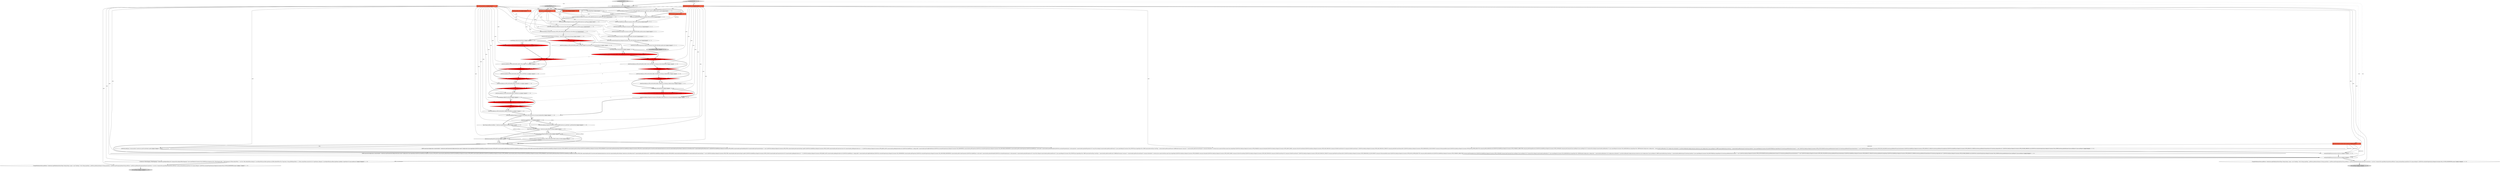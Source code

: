 digraph {
11 [style = filled, label = "navSettings.isShowSystemObjects()@@@11@@@['1', '0', '0']", fillcolor = red, shape = diamond image = "AAA1AAABBB1BBB"];
61 [style = filled, label = "JSONUtils.fieldNE(json,RegistryConstants.ATTR_DESCRIPTION,filter.getDescription())@@@7@@@['0', '0', '1']", fillcolor = white, shape = ellipse image = "AAA0AAABBB3BBB"];
65 [style = filled, label = "JSONUtils.serializeStringList(json,RegistryConstants.TAG_INCLUDE,filter.getInclude())@@@9@@@['0', '0', '1']", fillcolor = white, shape = ellipse image = "AAA0AAABBB3BBB"];
53 [style = filled, label = "navSettings.isShowUtilityObjects()@@@12@@@['0', '1', '0']", fillcolor = red, shape = diamond image = "AAA1AAABBB2BBB"];
17 [style = filled, label = "JSONUtils.field(json,ATTR_NAVIGATOR_SHOW_ONLY_ENTITIES,navSettings.isShowOnlyEntities())@@@13@@@['1', '0', '0']", fillcolor = white, shape = ellipse image = "AAA0AAABBB1BBB"];
34 [style = filled, label = "{SimplePreferenceStore prefStore = dataSource.getPreferenceStore()Map<String,String> props = new TreeMap<>()for (String propName : prefStore.preferenceNames()){String propValue = prefStore.getString(propName)String defValue = prefStore.getDefaultString(propName)if (propValue != null && !CommonUtils.equalObjects(propValue,defValue)) {props.put(propName,propValue)}}if (!props.isEmpty()) {JSONUtils.serializeProperties(json,RegistryConstants.TAG_CUSTOM_PROPERTIES,props)}}@@@126@@@['1', '0', '0']", fillcolor = white, shape = ellipse image = "AAA0AAABBB1BBB"];
55 [style = filled, label = "navSettings.isHideFolders()@@@14@@@['0', '1', '0']", fillcolor = red, shape = diamond image = "AAA1AAABBB2BBB"];
57 [style = filled, label = "navSettings.isHideSchemas()@@@15@@@['0', '1', '0']", fillcolor = red, shape = diamond image = "AAA1AAABBB2BBB"];
58 [style = filled, label = "{Collection<FilterMapping> filterMappings = dataSource.getObjectFilters()if (!CommonUtils.isEmpty(filterMappings)) {json.name(RegistryConstants.TAG_FILTERS)json.beginArray()for (FilterMapping filter : filterMappings){if (filter.defaultFilter != null && !filter.defaultFilter.isEmpty()) {saveObjectFiler(json,filter.typeName,null,filter.defaultFilter)}for (Map.Entry<String,DBSObjectFilter> cf : filter.customFilters.entrySet()){if (!cf.getValue().isEmpty()) {saveObjectFiler(json,filter.typeName,cf.getKey(),cf.getValue())}}}json.endArray()}}@@@109@@@['0', '1', '0']", fillcolor = white, shape = ellipse image = "AAA0AAABBB2BBB"];
8 [style = filled, label = "JSONUtils.fieldNE(json,RegistryConstants.ATTR_ID,objectID)@@@4@@@['1', '1', '1']", fillcolor = white, shape = ellipse image = "AAA0AAABBB1BBB"];
33 [style = filled, label = "final String lockPasswordHash = dataSource.getLockPasswordHash()@@@22@@@['1', '1', '0']", fillcolor = white, shape = ellipse image = "AAA0AAABBB1BBB"];
37 [style = filled, label = "JSONUtils.field(json,RegistryConstants.ATTR_FOLDER,dataSource.getFolder().getFolderPath())@@@20@@@['0', '1', '0']", fillcolor = white, shape = ellipse image = "AAA0AAABBB2BBB"];
9 [style = filled, label = "json.endObject()@@@140@@@['1', '0', '0']", fillcolor = lightgray, shape = ellipse image = "AAA0AAABBB1BBB"];
39 [style = filled, label = "JSONUtils.field(json,ATTR_NAVIGATOR_MERGE_ENTITIES,true)@@@17@@@['0', '1', '0']", fillcolor = white, shape = ellipse image = "AAA0AAABBB2BBB"];
62 [style = filled, label = "saveObjectFiler['0', '0', '1']", fillcolor = lightgray, shape = diamond image = "AAA0AAABBB3BBB"];
66 [style = filled, label = "JsonWriter json@@@2@@@['0', '0', '1']", fillcolor = tomato, shape = box image = "AAA0AAABBB3BBB"];
50 [style = filled, label = "saveDataSource['0', '1', '0']", fillcolor = lightgray, shape = diamond image = "AAA0AAABBB2BBB"];
1 [style = filled, label = "serializeModifyPermissions(json,dataSource)@@@108@@@['1', '1', '0']", fillcolor = white, shape = ellipse image = "AAA0AAABBB1BBB"];
36 [style = filled, label = "JSONUtils.field(json,ATTR_NAVIGATOR_SHOW_ONLY_ENTITIES,true)@@@13@@@['0', '1', '0']", fillcolor = white, shape = ellipse image = "AAA0AAABBB2BBB"];
23 [style = filled, label = "JSONUtils.field(json,RegistryConstants.ATTR_SAVE_PASSWORD,dataSource.isSavePassword())@@@9@@@['1', '1', '0']", fillcolor = white, shape = ellipse image = "AAA0AAABBB1BBB"];
19 [style = filled, label = "JSONUtils.field(json,ATTR_NAVIGATOR_SHOW_UTIL_OBJECTS,navSettings.isShowUtilityObjects())@@@12@@@['1', '0', '0']", fillcolor = red, shape = ellipse image = "AAA1AAABBB1BBB"];
49 [style = filled, label = "JSONUtils.field(json,ATTR_NAVIGATOR_HIDE_VIRTUAL,true)@@@16@@@['0', '1', '0']", fillcolor = red, shape = ellipse image = "AAA1AAABBB2BBB"];
44 [style = filled, label = "JSONUtils.field(json,\"virtual-model-id\",dataSource.getVirtualModel().getId())@@@27@@@['0', '1', '0']", fillcolor = white, shape = ellipse image = "AAA0AAABBB2BBB"];
2 [style = filled, label = "DataSourceNavigatorSettings navSettings = dataSource.getNavigatorSettings()@@@10@@@['1', '1', '0']", fillcolor = white, shape = ellipse image = "AAA0AAABBB1BBB"];
71 [style = filled, label = "JSONUtils.serializeStringList(json,RegistryConstants.TAG_EXCLUDE,filter.getExclude())@@@10@@@['0', '0', '1']", fillcolor = white, shape = ellipse image = "AAA0AAABBB3BBB"];
22 [style = filled, label = "saveDataSource['1', '0', '0']", fillcolor = lightgray, shape = diamond image = "AAA0AAABBB1BBB"];
24 [style = filled, label = "JSONUtils.field(json,RegistryConstants.ATTR_NAME,dataSource.getName())@@@7@@@['1', '1', '0']", fillcolor = white, shape = ellipse image = "AAA0AAABBB1BBB"];
35 [style = filled, label = "JSONUtils.field(json,ATTR_NAVIGATOR_MERGE_ENTITIES,navSettings.isMergeEntities())@@@16@@@['1', '0', '0']", fillcolor = red, shape = ellipse image = "AAA1AAABBB1BBB"];
45 [style = filled, label = "JSONUtils.field(json,ATTR_NAVIGATOR_SHOW_SYSTEM_OBJECTS,true)@@@11@@@['0', '1', '0']", fillcolor = red, shape = ellipse image = "AAA1AAABBB2BBB"];
21 [style = filled, label = "dataSource.hasSharedVirtualModel()@@@26@@@['1', '1', '0']", fillcolor = white, shape = diamond image = "AAA0AAABBB1BBB"];
29 [style = filled, label = "navSettings.isHideFolders()@@@14@@@['1', '0', '0']", fillcolor = red, shape = diamond image = "AAA1AAABBB1BBB"];
67 [style = filled, label = "String objectID@@@2@@@['0', '0', '1']", fillcolor = tomato, shape = box image = "AAA0AAABBB3BBB"];
63 [style = filled, label = "json.beginObject()@@@3@@@['0', '0', '1']", fillcolor = white, shape = ellipse image = "AAA0AAABBB3BBB"];
68 [style = filled, label = "json.endObject()@@@11@@@['0', '0', '1']", fillcolor = lightgray, shape = ellipse image = "AAA0AAABBB3BBB"];
70 [style = filled, label = "JSONUtils.fieldNE(json,RegistryConstants.ATTR_NAME,filter.getName())@@@6@@@['0', '0', '1']", fillcolor = white, shape = ellipse image = "AAA0AAABBB3BBB"];
14 [style = filled, label = "JSONUtils.field(json,RegistryConstants.ATTR_DRIVER,dataSource.getDriver().getId())@@@6@@@['1', '1', '0']", fillcolor = white, shape = ellipse image = "AAA0AAABBB1BBB"];
59 [style = filled, label = "JSONUtils.field(json,RegistryConstants.ATTR_ENABLED,filter.isEnabled())@@@8@@@['0', '0', '1']", fillcolor = white, shape = ellipse image = "AAA0AAABBB3BBB"];
26 [style = filled, label = "navSettings.isShowOnlyEntities()@@@13@@@['1', '0', '0']", fillcolor = red, shape = diamond image = "AAA1AAABBB1BBB"];
64 [style = filled, label = "DBSObjectFilter filter@@@2@@@['0', '0', '1']", fillcolor = tomato, shape = box image = "AAA0AAABBB3BBB"];
20 [style = filled, label = "JSONUtils.field(json,ATTR_NAVIGATOR_HIDE_SCHEMAS,navSettings.isHideSchemas())@@@15@@@['1', '0', '0']", fillcolor = white, shape = ellipse image = "AAA0AAABBB1BBB"];
15 [style = filled, label = "dataSource.getFolder() != null@@@19@@@['1', '1', '0']", fillcolor = white, shape = diamond image = "AAA0AAABBB1BBB"];
30 [style = filled, label = "navSettings.isHideSchemas()@@@15@@@['1', '0', '0']", fillcolor = red, shape = diamond image = "AAA1AAABBB1BBB"];
43 [style = filled, label = "@NotNull JsonWriter json@@@2@@@['0', '1', '0']", fillcolor = tomato, shape = box image = "AAA0AAABBB2BBB"];
7 [style = filled, label = "JSONUtils.field(json,RegistryConstants.ATTR_READ_ONLY,dataSource.isConnectionReadOnly())@@@18@@@['1', '1', '0']", fillcolor = white, shape = ellipse image = "AAA0AAABBB1BBB"];
13 [style = filled, label = "dataSource.hasSharedVirtualModel()@@@25@@@['1', '0', '0']", fillcolor = white, shape = diamond image = "AAA0AAABBB1BBB"];
46 [style = filled, label = "{DBPConnectionConfiguration connectionInfo = dataSource.getConnectionConfiguration()json.name(\"configuration\")json.beginObject()JSONUtils.fieldNE(json,RegistryConstants.ATTR_HOST,connectionInfo.getHostName())JSONUtils.fieldNE(json,RegistryConstants.ATTR_PORT,connectionInfo.getHostPort())JSONUtils.fieldNE(json,RegistryConstants.ATTR_SERVER,connectionInfo.getServerName())JSONUtils.fieldNE(json,RegistryConstants.ATTR_DATABASE,connectionInfo.getDatabaseName())JSONUtils.fieldNE(json,RegistryConstants.ATTR_URL,connectionInfo.getUrl())saveSecuredCredentials(dataSource,null,null,connectionInfo.getUserName(),dataSource.isSavePassword()? connectionInfo.getUserPassword(): null)JSONUtils.fieldNE(json,RegistryConstants.ATTR_HOME,connectionInfo.getClientHomeId())if (connectionInfo.getConnectionType() != null) {JSONUtils.field(json,RegistryConstants.ATTR_TYPE,connectionInfo.getConnectionType().getId())}JSONUtils.fieldNE(json,RegistryConstants.ATTR_COLOR,connectionInfo.getConnectionColor())if (connectionInfo.getKeepAliveInterval() > 0) {JSONUtils.field(json,RegistryConstants.ATTR_KEEP_ALIVE,connectionInfo.getKeepAliveInterval())}JSONUtils.fieldNE(json,\"config-profile\",connectionInfo.getConfigProfileName())JSONUtils.serializeProperties(json,RegistryConstants.TAG_PROPERTIES,connectionInfo.getProperties())JSONUtils.serializeProperties(json,RegistryConstants.TAG_PROVIDER_PROPERTIES,connectionInfo.getProviderProperties())JSONUtils.fieldNE(json,\"auth-model\",connectionInfo.getAuthModelId())JSONUtils.serializeProperties(json,\"auth-properties\",connectionInfo.getAuthProperties())if (!ArrayUtils.isEmpty(connectionInfo.getDeclaredEvents())) {json.name(RegistryConstants.TAG_EVENTS)json.beginObject()for (DBPConnectionEventType eventType : connectionInfo.getDeclaredEvents()){DBRShellCommand command = connectionInfo.getEvent(eventType)if (!command.isEnabled()) {continue}json.name(eventType.name())json.beginObject()JSONUtils.field(json,RegistryConstants.ATTR_ENABLED,command.isEnabled())JSONUtils.field(json,RegistryConstants.ATTR_SHOW_PANEL,command.isShowProcessPanel())JSONUtils.field(json,RegistryConstants.ATTR_WAIT_PROCESS,command.isWaitProcessFinish())if (command.isWaitProcessFinish()) {JSONUtils.field(json,RegistryConstants.ATTR_WAIT_PROCESS_TIMEOUT,command.getWaitProcessTimeoutMs())}JSONUtils.field(json,RegistryConstants.ATTR_TERMINATE_AT_DISCONNECT,command.isTerminateAtDisconnect())JSONUtils.field(json,RegistryConstants.ATTR_PAUSE_AFTER_EXECUTE,command.getPauseAfterExecute())JSONUtils.fieldNE(json,RegistryConstants.ATTR_WORKING_DIRECTORY,command.getWorkingDirectory())JSONUtils.fieldNE(json,RegistryConstants.ATTR_COMMAND,command.getCommand())json.endObject()}json.endObject()}if (!CommonUtils.isEmpty(connectionInfo.getHandlers())) {json.name(RegistryConstants.TAG_HANDLERS)json.beginObject()for (DBWHandlerConfiguration configuration : connectionInfo.getHandlers()){if (configuration.isEnabled()) {saveNetworkHandlerConfiguration(json,dataSource,null,configuration)}}json.endObject()}{DBPConnectionBootstrap bootstrap = connectionInfo.getBootstrap()if (bootstrap.hasData()) {json.name(RegistryConstants.TAG_BOOTSTRAP)json.beginObject()if (bootstrap.getDefaultAutoCommit() != null) {JSONUtils.field(json,RegistryConstants.ATTR_AUTOCOMMIT,bootstrap.getDefaultAutoCommit())}if (bootstrap.getDefaultTransactionIsolation() != null) {JSONUtils.field(json,RegistryConstants.ATTR_TXN_ISOLATION,bootstrap.getDefaultTransactionIsolation())}JSONUtils.fieldNE(json,RegistryConstants.ATTR_DEFAULT_CATALOG,bootstrap.getDefaultCatalogName())JSONUtils.fieldNE(json,RegistryConstants.ATTR_DEFAULT_SCHEMA,bootstrap.getDefaultSchemaName())if (bootstrap.isIgnoreErrors()) {JSONUtils.field(json,RegistryConstants.ATTR_IGNORE_ERRORS,true)}JSONUtils.serializeStringList(json,RegistryConstants.TAG_QUERY,bootstrap.getInitQueries())json.endObject()}}json.endObject()}@@@29@@@['0', '1', '0']", fillcolor = white, shape = ellipse image = "AAA0AAABBB2BBB"];
60 [style = filled, label = "String typeName@@@2@@@['0', '0', '1']", fillcolor = tomato, shape = box image = "AAA0AAABBB3BBB"];
5 [style = filled, label = "json.name(dataSource.getId())@@@3@@@['1', '1', '0']", fillcolor = white, shape = ellipse image = "AAA0AAABBB1BBB"];
47 [style = filled, label = "JSONUtils.field(json,ATTR_NAVIGATOR_HIDE_SCHEMAS,true)@@@15@@@['0', '1', '0']", fillcolor = white, shape = ellipse image = "AAA0AAABBB2BBB"];
10 [style = filled, label = "!CommonUtils.isEmpty(lockPasswordHash)@@@23@@@['1', '1', '0']", fillcolor = white, shape = diamond image = "AAA0AAABBB1BBB"];
41 [style = filled, label = "JSONUtils.field(json,ATTR_NAVIGATOR_HIDE_FOLDERS,true)@@@14@@@['0', '1', '0']", fillcolor = white, shape = ellipse image = "AAA0AAABBB2BBB"];
48 [style = filled, label = "navSettings.isShowOnlyEntities()@@@13@@@['0', '1', '0']", fillcolor = red, shape = diamond image = "AAA1AAABBB2BBB"];
18 [style = filled, label = "@NotNull JsonWriter json@@@2@@@['1', '0', '0']", fillcolor = tomato, shape = box image = "AAA0AAABBB1BBB"];
3 [style = filled, label = "JSONUtils.fieldNE(json,RegistryConstants.TAG_DESCRIPTION,dataSource.getDescription())@@@8@@@['1', '1', '0']", fillcolor = white, shape = ellipse image = "AAA0AAABBB1BBB"];
27 [style = filled, label = "JSONUtils.field(json,ATTR_NAVIGATOR_HIDE_FOLDERS,navSettings.isHideFolders())@@@14@@@['1', '0', '0']", fillcolor = white, shape = ellipse image = "AAA0AAABBB1BBB"];
28 [style = filled, label = "serializeModifyPermissions(json,dataSource)@@@107@@@['1', '0', '0']", fillcolor = white, shape = ellipse image = "AAA0AAABBB1BBB"];
4 [style = filled, label = "JSONUtils.field(json,RegistryConstants.ATTR_READ_ONLY,dataSource.isConnectionReadOnly())@@@17@@@['1', '0', '0']", fillcolor = white, shape = ellipse image = "AAA0AAABBB1BBB"];
12 [style = filled, label = "navSettings.isShowUtilityObjects()@@@12@@@['1', '0', '0']", fillcolor = white, shape = diamond image = "AAA0AAABBB1BBB"];
0 [style = filled, label = "JSONUtils.field(json,ATTR_NAVIGATOR_SHOW_SYSTEM_OBJECTS,navSettings.isShowSystemObjects())@@@11@@@['1', '0', '0']", fillcolor = white, shape = ellipse image = "AAA0AAABBB1BBB"];
25 [style = filled, label = "{DBPConnectionConfiguration connectionInfo = dataSource.getConnectionConfiguration()json.name(\"configuration\")json.beginObject()JSONUtils.fieldNE(json,RegistryConstants.ATTR_HOST,connectionInfo.getHostName())JSONUtils.fieldNE(json,RegistryConstants.ATTR_PORT,connectionInfo.getHostPort())JSONUtils.fieldNE(json,RegistryConstants.ATTR_SERVER,connectionInfo.getServerName())JSONUtils.fieldNE(json,RegistryConstants.ATTR_DATABASE,connectionInfo.getDatabaseName())JSONUtils.fieldNE(json,RegistryConstants.ATTR_URL,connectionInfo.getUrl())saveSecuredCredentials(dataSource,null,null,connectionInfo.getUserName(),dataSource.isSavePassword()? connectionInfo.getUserPassword(): null)JSONUtils.fieldNE(json,RegistryConstants.ATTR_HOME,connectionInfo.getClientHomeId())if (connectionInfo.getConnectionType() != null) {JSONUtils.field(json,RegistryConstants.ATTR_TYPE,connectionInfo.getConnectionType().getId())}JSONUtils.fieldNE(json,RegistryConstants.ATTR_COLOR,connectionInfo.getConnectionColor())if (connectionInfo.getKeepAliveInterval() > 0) {JSONUtils.field(json,RegistryConstants.ATTR_KEEP_ALIVE,connectionInfo.getKeepAliveInterval())}JSONUtils.fieldNE(json,\"config-profile\",connectionInfo.getConfigProfileName())JSONUtils.serializeProperties(json,RegistryConstants.TAG_PROPERTIES,connectionInfo.getProperties())JSONUtils.serializeProperties(json,RegistryConstants.TAG_PROVIDER_PROPERTIES,connectionInfo.getProviderProperties())JSONUtils.fieldNE(json,\"auth-model\",connectionInfo.getAuthModelId())JSONUtils.serializeProperties(json,\"auth-properties\",connectionInfo.getAuthProperties())if (!ArrayUtils.isEmpty(connectionInfo.getDeclaredEvents())) {json.name(RegistryConstants.TAG_EVENTS)json.beginObject()for (DBPConnectionEventType eventType : connectionInfo.getDeclaredEvents()){DBRShellCommand command = connectionInfo.getEvent(eventType)if (!command.isEnabled()) {continue}json.name(eventType.name())json.beginObject()JSONUtils.field(json,RegistryConstants.ATTR_ENABLED,command.isEnabled())JSONUtils.field(json,RegistryConstants.ATTR_SHOW_PANEL,command.isShowProcessPanel())JSONUtils.field(json,RegistryConstants.ATTR_WAIT_PROCESS,command.isWaitProcessFinish())if (command.isWaitProcessFinish()) {JSONUtils.field(json,RegistryConstants.ATTR_WAIT_PROCESS_TIMEOUT,command.getWaitProcessTimeoutMs())}JSONUtils.field(json,RegistryConstants.ATTR_TERMINATE_AT_DISCONNECT,command.isTerminateAtDisconnect())JSONUtils.field(json,RegistryConstants.ATTR_PAUSE_AFTER_EXECUTE,command.getPauseAfterExecute())JSONUtils.fieldNE(json,RegistryConstants.ATTR_WORKING_DIRECTORY,command.getWorkingDirectory())JSONUtils.fieldNE(json,RegistryConstants.ATTR_COMMAND,command.getCommand())json.endObject()}json.endObject()}if (!CommonUtils.isEmpty(connectionInfo.getHandlers())) {json.name(RegistryConstants.TAG_HANDLERS)json.beginObject()for (DBWHandlerConfiguration configuration : connectionInfo.getHandlers()){if (configuration.isEnabled()) {saveNetworkHandlerConfiguration(json,dataSource,null,configuration)}}json.endObject()}{DBPConnectionBootstrap bootstrap = connectionInfo.getBootstrap()if (bootstrap.hasData()) {json.name(RegistryConstants.TAG_BOOTSTRAP)json.beginObject()if (bootstrap.getDefaultAutoCommit() != null) {JSONUtils.field(json,RegistryConstants.ATTR_AUTOCOMMIT,bootstrap.getDefaultAutoCommit())}if (bootstrap.getDefaultTransactionIsolation() != null) {JSONUtils.field(json,RegistryConstants.ATTR_TXN_ISOLATION,bootstrap.getDefaultTransactionIsolation())}JSONUtils.fieldNE(json,RegistryConstants.ATTR_DEFAULT_CATALOG,bootstrap.getDefaultCatalogName())JSONUtils.fieldNE(json,RegistryConstants.ATTR_DEFAULT_SCHEMA,bootstrap.getDefaultSchemaName())if (bootstrap.isIgnoreErrors()) {JSONUtils.field(json,RegistryConstants.ATTR_IGNORE_ERRORS,true)}JSONUtils.serializeStringList(json,RegistryConstants.TAG_QUERY,bootstrap.getInitQueries())json.endObject()}}json.endObject()}@@@28@@@['1', '0', '0']", fillcolor = white, shape = ellipse image = "AAA0AAABBB1BBB"];
52 [style = filled, label = "JSONUtils.field(json,ATTR_NAVIGATOR_SHOW_UTIL_OBJECTS,true)@@@12@@@['0', '1', '0']", fillcolor = white, shape = ellipse image = "AAA0AAABBB2BBB"];
42 [style = filled, label = "json.endObject()@@@141@@@['0', '1', '0']", fillcolor = lightgray, shape = ellipse image = "AAA0AAABBB2BBB"];
54 [style = filled, label = "{SimplePreferenceStore prefStore = dataSource.getPreferenceStore()Map<String,String> props = new TreeMap<>()for (String propName : prefStore.preferenceNames()){String propValue = prefStore.getString(propName)String defValue = prefStore.getDefaultString(propName)if (propValue != null && !CommonUtils.equalObjects(propValue,defValue)) {props.put(propName,propValue)}}if (!props.isEmpty()) {JSONUtils.serializeProperties(json,RegistryConstants.TAG_CUSTOM_PROPERTIES,props)}}@@@127@@@['0', '1', '0']", fillcolor = white, shape = ellipse image = "AAA0AAABBB2BBB"];
32 [style = filled, label = "final String lockPasswordHash = dataSource.getLockPasswordHash()@@@21@@@['1', '0', '0']", fillcolor = white, shape = ellipse image = "AAA0AAABBB1BBB"];
56 [style = filled, label = "JSONUtils.field(json,RegistryConstants.ATTR_LOCK_PASSWORD,lockPasswordHash)@@@24@@@['0', '1', '0']", fillcolor = white, shape = ellipse image = "AAA0AAABBB2BBB"];
6 [style = filled, label = "JSONUtils.field(json,RegistryConstants.ATTR_PROVIDER,dataSource.getDriver().getProviderDescriptor().getId())@@@5@@@['1', '1', '0']", fillcolor = white, shape = ellipse image = "AAA0AAABBB1BBB"];
38 [style = filled, label = "navSettings.isShowSystemObjects()@@@11@@@['0', '1', '0']", fillcolor = white, shape = diamond image = "AAA0AAABBB2BBB"];
69 [style = filled, label = "JSONUtils.fieldNE(json,RegistryConstants.ATTR_TYPE,typeName)@@@5@@@['0', '0', '1']", fillcolor = white, shape = ellipse image = "AAA0AAABBB3BBB"];
40 [style = filled, label = "navSettings.isHideVirtualModel()@@@16@@@['0', '1', '0']", fillcolor = white, shape = diamond image = "AAA0AAABBB2BBB"];
16 [style = filled, label = "navSettings.isMergeEntities()@@@16@@@['1', '0', '0']", fillcolor = white, shape = diamond image = "AAA0AAABBB1BBB"];
51 [style = filled, label = "navSettings.isMergeEntities()@@@17@@@['0', '1', '0']", fillcolor = red, shape = diamond image = "AAA1AAABBB2BBB"];
31 [style = filled, label = "@NotNull DataSourceDescriptor dataSource@@@2@@@['1', '1', '0']", fillcolor = tomato, shape = box image = "AAA0AAABBB1BBB"];
14->24 [style = bold, label=""];
7->32 [style = bold, label=""];
40->49 [style = bold, label=""];
34->9 [style = bold, label=""];
22->31 [style = dotted, label="true"];
29->30 [style = bold, label=""];
30->20 [style = bold, label=""];
18->24 [style = solid, label="json"];
53->52 [style = dotted, label="true"];
49->51 [style = bold, label=""];
8->6 [style = bold, label=""];
61->59 [style = bold, label=""];
43->41 [style = solid, label="json"];
60->69 [style = solid, label="typeName"];
36->55 [style = bold, label=""];
43->56 [style = solid, label="json"];
44->46 [style = bold, label=""];
21->46 [style = bold, label=""];
55->57 [style = bold, label=""];
18->34 [style = solid, label="json"];
20->16 [style = bold, label=""];
50->5 [style = bold, label=""];
62->64 [style = dotted, label="true"];
18->15 [style = solid, label="json"];
13->21 [style = dotted, label="true"];
11->0 [style = dotted, label="true"];
31->46 [style = solid, label="dataSource"];
51->7 [style = bold, label=""];
51->39 [style = bold, label=""];
43->47 [style = solid, label="json"];
43->7 [style = solid, label="json"];
37->33 [style = bold, label=""];
66->70 [style = solid, label="json"];
53->48 [style = bold, label=""];
40->49 [style = dotted, label="true"];
43->45 [style = solid, label="json"];
13->25 [style = bold, label=""];
31->25 [style = solid, label="dataSource"];
21->44 [style = bold, label=""];
25->28 [style = bold, label=""];
6->8 [style = dashed, label="0"];
55->41 [style = bold, label=""];
35->49 [style = dashed, label="0"];
66->59 [style = solid, label="json"];
26->17 [style = bold, label=""];
57->40 [style = bold, label=""];
43->24 [style = solid, label="json"];
40->51 [style = bold, label=""];
53->52 [style = bold, label=""];
27->30 [style = bold, label=""];
38->53 [style = bold, label=""];
66->69 [style = solid, label="json"];
11->12 [style = bold, label=""];
38->45 [style = bold, label=""];
50->43 [style = dotted, label="true"];
10->21 [style = bold, label=""];
23->59 [style = dashed, label="0"];
21->25 [style = bold, label=""];
57->47 [style = dotted, label="true"];
32->10 [style = solid, label="lockPasswordHash"];
33->13 [style = bold, label=""];
22->5 [style = bold, label=""];
58->54 [style = bold, label=""];
31->28 [style = solid, label="dataSource"];
48->36 [style = dotted, label="true"];
19->53 [style = dashed, label="0"];
43->52 [style = solid, label="json"];
18->28 [style = solid, label="json"];
29->27 [style = bold, label=""];
33->56 [style = solid, label="lockPasswordHash"];
3->23 [style = bold, label=""];
18->21 [style = solid, label="json"];
18->25 [style = solid, label="json"];
1->58 [style = bold, label=""];
39->7 [style = bold, label=""];
71->68 [style = bold, label=""];
12->19 [style = dotted, label="true"];
18->14 [style = solid, label="json"];
18->0 [style = solid, label="json"];
19->26 [style = bold, label=""];
56->21 [style = bold, label=""];
48->55 [style = bold, label=""];
52->48 [style = bold, label=""];
62->67 [style = dotted, label="true"];
43->36 [style = solid, label="json"];
8->69 [style = bold, label=""];
43->58 [style = solid, label="json"];
62->60 [style = dotted, label="true"];
43->37 [style = solid, label="json"];
24->3 [style = bold, label=""];
33->10 [style = dotted, label="true"];
18->6 [style = solid, label="json"];
15->33 [style = bold, label=""];
43->6 [style = solid, label="json"];
70->61 [style = bold, label=""];
43->23 [style = solid, label="json"];
62->66 [style = dotted, label="true"];
22->18 [style = dotted, label="true"];
3->61 [style = dashed, label="0"];
47->40 [style = bold, label=""];
16->35 [style = dotted, label="true"];
0->12 [style = bold, label=""];
18->19 [style = solid, label="json"];
51->39 [style = dotted, label="true"];
59->65 [style = bold, label=""];
18->35 [style = solid, label="json"];
45->53 [style = bold, label=""];
30->57 [style = dashed, label="0"];
31->1 [style = solid, label="dataSource"];
65->71 [style = bold, label=""];
7->15 [style = dotted, label="true"];
32->33 [style = bold, label=""];
4->7 [style = bold, label=""];
10->56 [style = dotted, label="true"];
54->42 [style = bold, label=""];
18->20 [style = solid, label="json"];
1->34 [style = bold, label=""];
43->54 [style = solid, label="json"];
10->13 [style = bold, label=""];
30->20 [style = dotted, label="true"];
26->17 [style = dotted, label="true"];
18->1 [style = solid, label="json"];
7->15 [style = bold, label=""];
18->3 [style = solid, label="json"];
66->61 [style = solid, label="json"];
67->8 [style = solid, label="objectID"];
15->37 [style = dotted, label="true"];
43->39 [style = solid, label="json"];
23->2 [style = bold, label=""];
38->45 [style = dotted, label="true"];
16->4 [style = bold, label=""];
57->47 [style = bold, label=""];
15->37 [style = bold, label=""];
2->11 [style = bold, label=""];
26->48 [style = dashed, label="0"];
5->8 [style = bold, label=""];
66->65 [style = solid, label="json"];
48->36 [style = bold, label=""];
10->56 [style = bold, label=""];
29->27 [style = dotted, label="true"];
26->29 [style = bold, label=""];
18->4 [style = solid, label="json"];
62->63 [style = bold, label=""];
66->8 [style = solid, label="json"];
24->70 [style = dashed, label="0"];
33->10 [style = bold, label=""];
28->1 [style = bold, label=""];
18->27 [style = solid, label="json"];
43->14 [style = solid, label="json"];
12->26 [style = bold, label=""];
29->55 [style = dashed, label="0"];
14->69 [style = dashed, label="0"];
66->71 [style = solid, label="json"];
18->23 [style = solid, label="json"];
41->57 [style = bold, label=""];
35->4 [style = bold, label=""];
43->3 [style = solid, label="json"];
18->10 [style = solid, label="json"];
6->14 [style = bold, label=""];
2->38 [style = bold, label=""];
43->49 [style = solid, label="json"];
50->31 [style = dotted, label="true"];
11->0 [style = bold, label=""];
46->1 [style = bold, label=""];
21->44 [style = dotted, label="true"];
63->8 [style = bold, label=""];
43->44 [style = solid, label="json"];
18->17 [style = solid, label="json"];
43->46 [style = solid, label="json"];
55->41 [style = dotted, label="true"];
69->70 [style = bold, label=""];
16->35 [style = bold, label=""];
12->19 [style = bold, label=""];
17->29 [style = bold, label=""];
30->16 [style = bold, label=""];
15->32 [style = bold, label=""];
13->21 [style = bold, label=""];
43->1 [style = solid, label="json"];
11->45 [style = dashed, label="0"];
}
